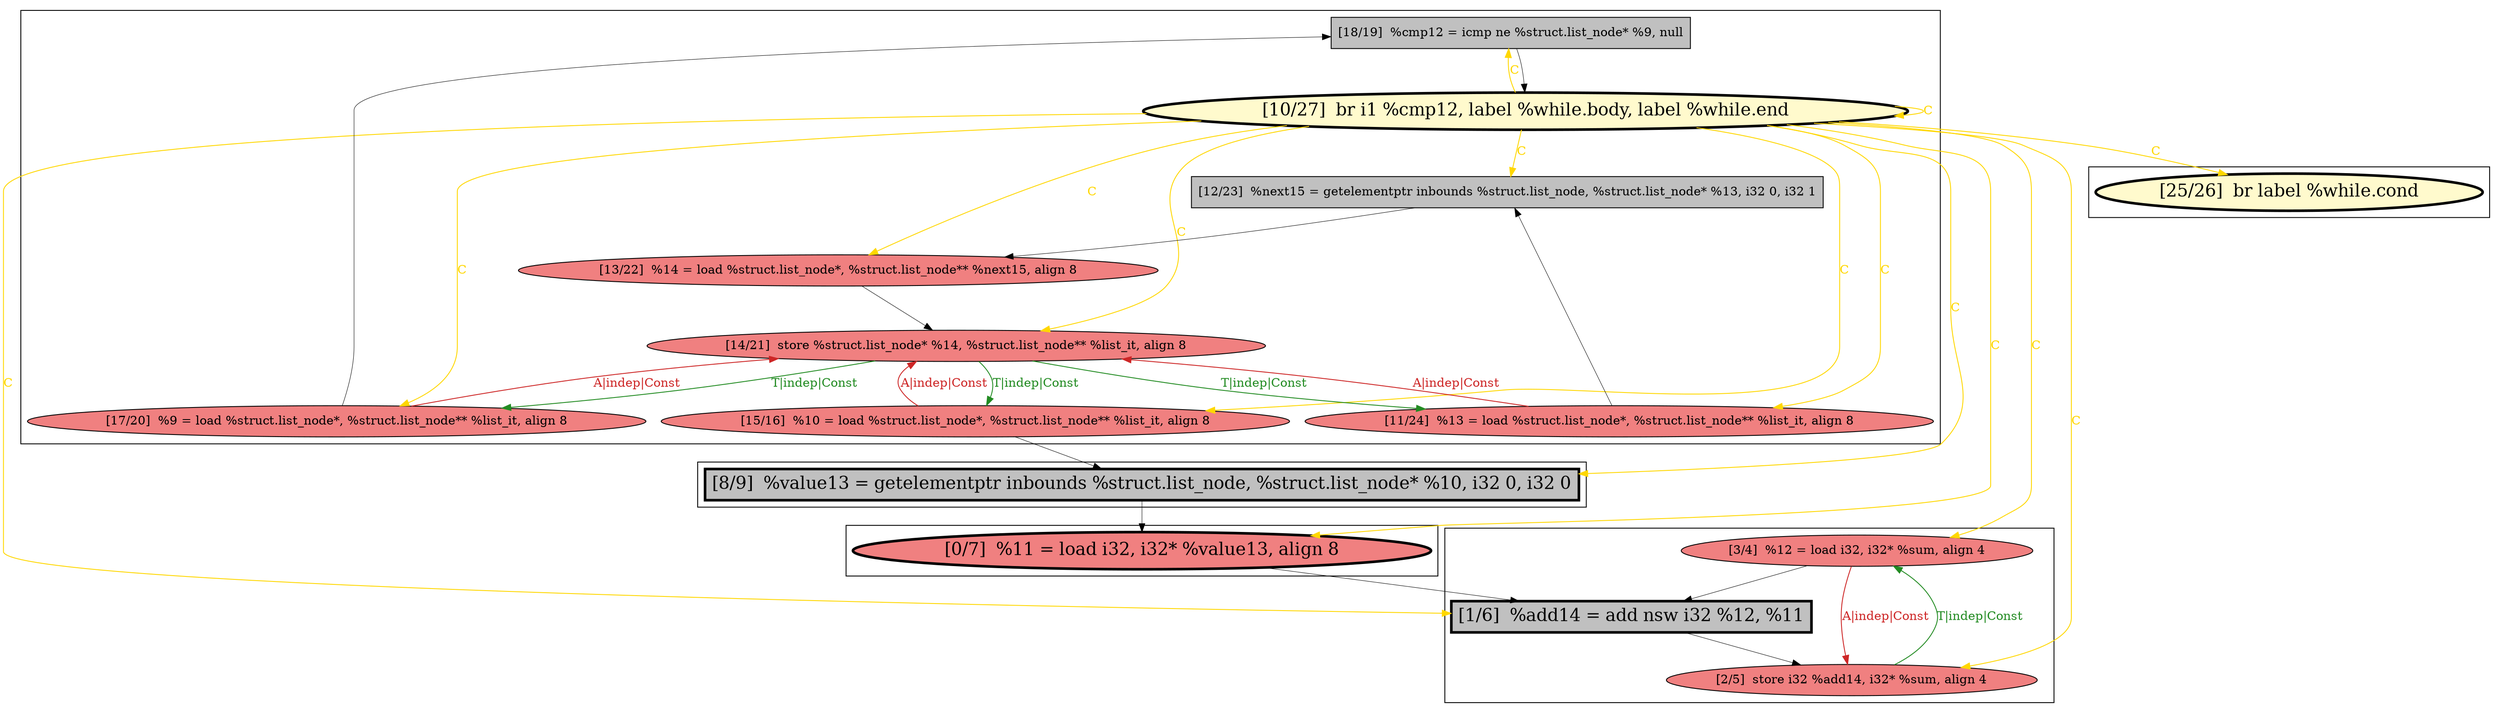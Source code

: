 
digraph G {



node411->node413 [style=solid,color=black,label="",penwidth=0.5,fontcolor=black ]
node412->node414 [style=solid,color=firebrick3,label="A|indep|Const",penwidth=1.0,fontcolor=firebrick3 ]
node413->node411 [style=solid,color=gold,label="C",penwidth=1.0,fontcolor=gold ]
node407->node406 [style=solid,color=black,label="",penwidth=0.5,fontcolor=black ]
node415->node411 [style=solid,color=black,label="",penwidth=0.5,fontcolor=black ]
node413->node416 [style=solid,color=gold,label="C",penwidth=1.0,fontcolor=gold ]
node408->node406 [style=solid,color=black,label="",penwidth=0.5,fontcolor=black ]
node413->node410 [style=solid,color=gold,label="C",penwidth=1.0,fontcolor=gold ]
node413->node406 [style=solid,color=gold,label="C",penwidth=1.0,fontcolor=gold ]
node409->node408 [style=solid,color=black,label="",penwidth=0.5,fontcolor=black ]
node410->node409 [style=solid,color=black,label="",penwidth=0.5,fontcolor=black ]
node414->node412 [style=solid,color=forestgreen,label="T|indep|Const",penwidth=1.0,fontcolor=forestgreen ]
node413->node414 [style=solid,color=gold,label="C",penwidth=1.0,fontcolor=gold ]
node413->node412 [style=solid,color=gold,label="C",penwidth=1.0,fontcolor=gold ]
node413->node415 [style=solid,color=gold,label="C",penwidth=1.0,fontcolor=gold ]
node414->node410 [style=solid,color=forestgreen,label="T|indep|Const",penwidth=1.0,fontcolor=forestgreen ]
node415->node414 [style=solid,color=firebrick3,label="A|indep|Const",penwidth=1.0,fontcolor=firebrick3 ]
node413->node413 [style=solid,color=gold,label="C",penwidth=1.0,fontcolor=gold ]
node417->node416 [style=solid,color=black,label="",penwidth=0.5,fontcolor=black ]
node406->node405 [style=solid,color=black,label="",penwidth=0.5,fontcolor=black ]
node413->node408 [style=solid,color=gold,label="C",penwidth=1.0,fontcolor=gold ]
node413->node407 [style=solid,color=gold,label="C",penwidth=1.0,fontcolor=gold ]
node412->node417 [style=solid,color=black,label="",penwidth=0.5,fontcolor=black ]
node414->node415 [style=solid,color=forestgreen,label="T|indep|Const",penwidth=1.0,fontcolor=forestgreen ]
node416->node414 [style=solid,color=black,label="",penwidth=0.5,fontcolor=black ]
node405->node407 [style=solid,color=forestgreen,label="T|indep|Const",penwidth=1.0,fontcolor=forestgreen ]
node413->node418 [style=solid,color=gold,label="C",penwidth=1.0,fontcolor=gold ]
node407->node405 [style=solid,color=firebrick3,label="A|indep|Const",penwidth=1.0,fontcolor=firebrick3 ]
node410->node414 [style=solid,color=firebrick3,label="A|indep|Const",penwidth=1.0,fontcolor=firebrick3 ]
node413->node409 [style=solid,color=gold,label="C",penwidth=1.0,fontcolor=gold ]
node413->node405 [style=solid,color=gold,label="C",penwidth=1.0,fontcolor=gold ]
node413->node417 [style=solid,color=gold,label="C",penwidth=1.0,fontcolor=gold ]


subgraph cluster4 {


node418 [penwidth=3.0,fontsize=20,fillcolor=lemonchiffon,label="[25/26]  br label %while.cond",shape=ellipse,style=filled ]



}

subgraph cluster3 {


node417 [fillcolor=grey,label="[12/23]  %next15 = getelementptr inbounds %struct.list_node, %struct.list_node* %13, i32 0, i32 1",shape=rectangle,style=filled ]
node416 [fillcolor=lightcoral,label="[13/22]  %14 = load %struct.list_node*, %struct.list_node** %next15, align 8",shape=ellipse,style=filled ]
node411 [fillcolor=grey,label="[18/19]  %cmp12 = icmp ne %struct.list_node* %9, null",shape=rectangle,style=filled ]
node410 [fillcolor=lightcoral,label="[15/16]  %10 = load %struct.list_node*, %struct.list_node** %list_it, align 8",shape=ellipse,style=filled ]
node415 [fillcolor=lightcoral,label="[17/20]  %9 = load %struct.list_node*, %struct.list_node** %list_it, align 8",shape=ellipse,style=filled ]
node412 [fillcolor=lightcoral,label="[11/24]  %13 = load %struct.list_node*, %struct.list_node** %list_it, align 8",shape=ellipse,style=filled ]
node413 [penwidth=3.0,fontsize=20,fillcolor=lemonchiffon,label="[10/27]  br i1 %cmp12, label %while.body, label %while.end",shape=ellipse,style=filled ]
node414 [fillcolor=lightcoral,label="[14/21]  store %struct.list_node* %14, %struct.list_node** %list_it, align 8",shape=ellipse,style=filled ]



}

subgraph cluster2 {


node409 [penwidth=3.0,fontsize=20,fillcolor=grey,label="[8/9]  %value13 = getelementptr inbounds %struct.list_node, %struct.list_node* %10, i32 0, i32 0",shape=rectangle,style=filled ]



}

subgraph cluster0 {


node407 [fillcolor=lightcoral,label="[3/4]  %12 = load i32, i32* %sum, align 4",shape=ellipse,style=filled ]
node405 [fillcolor=lightcoral,label="[2/5]  store i32 %add14, i32* %sum, align 4",shape=ellipse,style=filled ]
node406 [penwidth=3.0,fontsize=20,fillcolor=grey,label="[1/6]  %add14 = add nsw i32 %12, %11",shape=rectangle,style=filled ]



}

subgraph cluster1 {


node408 [penwidth=3.0,fontsize=20,fillcolor=lightcoral,label="[0/7]  %11 = load i32, i32* %value13, align 8",shape=ellipse,style=filled ]



}

}

